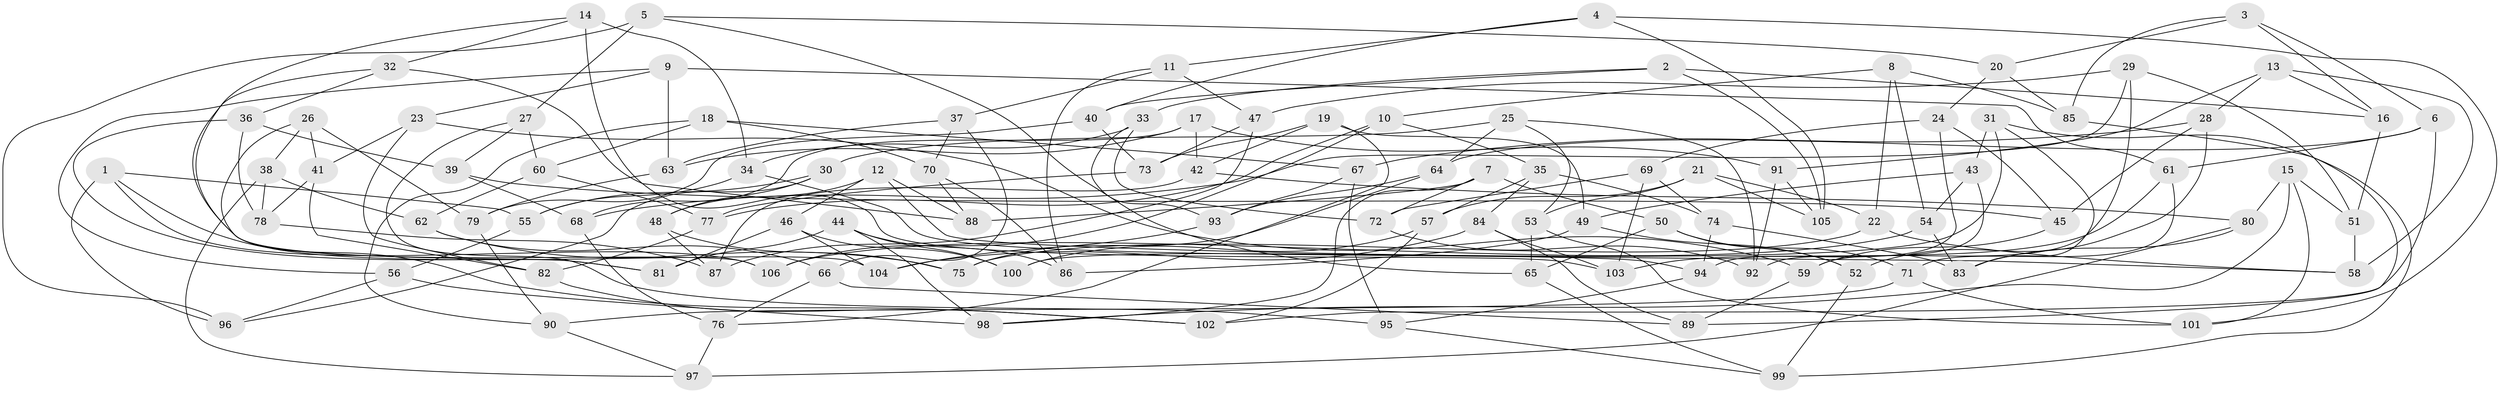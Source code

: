 // Generated by graph-tools (version 1.1) at 2025/58/03/09/25 04:58:33]
// undirected, 106 vertices, 212 edges
graph export_dot {
graph [start="1"]
  node [color=gray90,style=filled];
  1;
  2;
  3;
  4;
  5;
  6;
  7;
  8;
  9;
  10;
  11;
  12;
  13;
  14;
  15;
  16;
  17;
  18;
  19;
  20;
  21;
  22;
  23;
  24;
  25;
  26;
  27;
  28;
  29;
  30;
  31;
  32;
  33;
  34;
  35;
  36;
  37;
  38;
  39;
  40;
  41;
  42;
  43;
  44;
  45;
  46;
  47;
  48;
  49;
  50;
  51;
  52;
  53;
  54;
  55;
  56;
  57;
  58;
  59;
  60;
  61;
  62;
  63;
  64;
  65;
  66;
  67;
  68;
  69;
  70;
  71;
  72;
  73;
  74;
  75;
  76;
  77;
  78;
  79;
  80;
  81;
  82;
  83;
  84;
  85;
  86;
  87;
  88;
  89;
  90;
  91;
  92;
  93;
  94;
  95;
  96;
  97;
  98;
  99;
  100;
  101;
  102;
  103;
  104;
  105;
  106;
  1 -- 106;
  1 -- 96;
  1 -- 102;
  1 -- 55;
  2 -- 33;
  2 -- 16;
  2 -- 105;
  2 -- 40;
  3 -- 20;
  3 -- 16;
  3 -- 6;
  3 -- 85;
  4 -- 101;
  4 -- 11;
  4 -- 40;
  4 -- 105;
  5 -- 96;
  5 -- 27;
  5 -- 65;
  5 -- 20;
  6 -- 64;
  6 -- 61;
  6 -- 102;
  7 -- 88;
  7 -- 98;
  7 -- 72;
  7 -- 50;
  8 -- 54;
  8 -- 22;
  8 -- 10;
  8 -- 85;
  9 -- 63;
  9 -- 61;
  9 -- 23;
  9 -- 56;
  10 -- 106;
  10 -- 77;
  10 -- 35;
  11 -- 86;
  11 -- 37;
  11 -- 47;
  12 -- 58;
  12 -- 88;
  12 -- 46;
  12 -- 48;
  13 -- 58;
  13 -- 28;
  13 -- 91;
  13 -- 16;
  14 -- 104;
  14 -- 32;
  14 -- 34;
  14 -- 103;
  15 -- 101;
  15 -- 51;
  15 -- 80;
  15 -- 98;
  16 -- 51;
  17 -- 68;
  17 -- 42;
  17 -- 63;
  17 -- 91;
  18 -- 67;
  18 -- 60;
  18 -- 90;
  18 -- 70;
  19 -- 76;
  19 -- 49;
  19 -- 73;
  19 -- 42;
  20 -- 24;
  20 -- 85;
  21 -- 53;
  21 -- 22;
  21 -- 105;
  21 -- 57;
  22 -- 58;
  22 -- 75;
  23 -- 41;
  23 -- 59;
  23 -- 82;
  24 -- 45;
  24 -- 69;
  24 -- 94;
  25 -- 92;
  25 -- 30;
  25 -- 64;
  25 -- 53;
  26 -- 79;
  26 -- 81;
  26 -- 41;
  26 -- 38;
  27 -- 60;
  27 -- 95;
  27 -- 39;
  28 -- 67;
  28 -- 52;
  28 -- 45;
  29 -- 47;
  29 -- 68;
  29 -- 59;
  29 -- 51;
  30 -- 55;
  30 -- 96;
  30 -- 48;
  31 -- 43;
  31 -- 83;
  31 -- 100;
  31 -- 99;
  32 -- 36;
  32 -- 106;
  32 -- 88;
  33 -- 72;
  33 -- 34;
  33 -- 93;
  34 -- 55;
  34 -- 94;
  35 -- 84;
  35 -- 74;
  35 -- 57;
  36 -- 39;
  36 -- 81;
  36 -- 78;
  37 -- 66;
  37 -- 70;
  37 -- 63;
  38 -- 78;
  38 -- 97;
  38 -- 62;
  39 -- 45;
  39 -- 68;
  40 -- 79;
  40 -- 73;
  41 -- 78;
  41 -- 82;
  42 -- 80;
  42 -- 87;
  43 -- 54;
  43 -- 49;
  43 -- 92;
  44 -- 100;
  44 -- 98;
  44 -- 81;
  44 -- 86;
  45 -- 59;
  46 -- 81;
  46 -- 100;
  46 -- 104;
  47 -- 73;
  47 -- 87;
  48 -- 75;
  48 -- 87;
  49 -- 52;
  49 -- 86;
  50 -- 65;
  50 -- 71;
  50 -- 52;
  51 -- 58;
  52 -- 99;
  53 -- 65;
  53 -- 101;
  54 -- 83;
  54 -- 106;
  55 -- 56;
  56 -- 98;
  56 -- 96;
  57 -- 102;
  57 -- 100;
  59 -- 89;
  60 -- 62;
  60 -- 77;
  61 -- 103;
  61 -- 71;
  62 -- 75;
  62 -- 66;
  63 -- 79;
  64 -- 75;
  64 -- 93;
  65 -- 99;
  66 -- 76;
  66 -- 89;
  67 -- 95;
  67 -- 93;
  68 -- 76;
  69 -- 72;
  69 -- 103;
  69 -- 74;
  70 -- 86;
  70 -- 88;
  71 -- 101;
  71 -- 90;
  72 -- 92;
  73 -- 77;
  74 -- 94;
  74 -- 83;
  76 -- 97;
  77 -- 82;
  78 -- 87;
  79 -- 90;
  80 -- 83;
  80 -- 97;
  82 -- 102;
  84 -- 104;
  84 -- 89;
  84 -- 103;
  85 -- 89;
  90 -- 97;
  91 -- 92;
  91 -- 105;
  93 -- 104;
  94 -- 95;
  95 -- 99;
}
